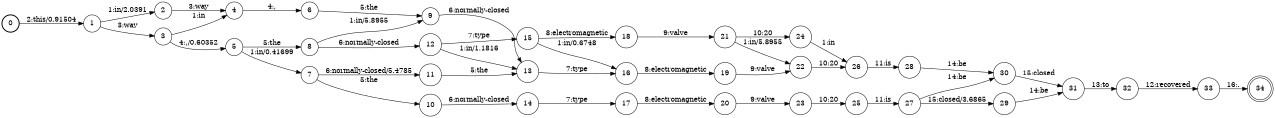 digraph FST {
rankdir = LR;
size = "8.5,11";
label = "";
center = 1;
orientation = Portrait;
ranksep = "0.4";
nodesep = "0.25";
0 [label = "0", shape = circle, style = bold, fontsize = 14]
	0 -> 1 [label = "2:this/0.91504", fontsize = 14];
1 [label = "1", shape = circle, style = solid, fontsize = 14]
	1 -> 2 [label = "1:in/2.0391", fontsize = 14];
	1 -> 3 [label = "3:way", fontsize = 14];
2 [label = "2", shape = circle, style = solid, fontsize = 14]
	2 -> 4 [label = "3:way", fontsize = 14];
3 [label = "3", shape = circle, style = solid, fontsize = 14]
	3 -> 4 [label = "1:in", fontsize = 14];
	3 -> 5 [label = "4:,/0.60352", fontsize = 14];
4 [label = "4", shape = circle, style = solid, fontsize = 14]
	4 -> 6 [label = "4:,", fontsize = 14];
5 [label = "5", shape = circle, style = solid, fontsize = 14]
	5 -> 7 [label = "1:in/0.41699", fontsize = 14];
	5 -> 8 [label = "5:the", fontsize = 14];
6 [label = "6", shape = circle, style = solid, fontsize = 14]
	6 -> 9 [label = "5:the", fontsize = 14];
7 [label = "7", shape = circle, style = solid, fontsize = 14]
	7 -> 10 [label = "5:the", fontsize = 14];
	7 -> 11 [label = "6:normally-closed/5.4785", fontsize = 14];
8 [label = "8", shape = circle, style = solid, fontsize = 14]
	8 -> 9 [label = "1:in/5.8955", fontsize = 14];
	8 -> 12 [label = "6:normally-closed", fontsize = 14];
9 [label = "9", shape = circle, style = solid, fontsize = 14]
	9 -> 13 [label = "6:normally-closed", fontsize = 14];
10 [label = "10", shape = circle, style = solid, fontsize = 14]
	10 -> 14 [label = "6:normally-closed", fontsize = 14];
11 [label = "11", shape = circle, style = solid, fontsize = 14]
	11 -> 13 [label = "5:the", fontsize = 14];
12 [label = "12", shape = circle, style = solid, fontsize = 14]
	12 -> 13 [label = "1:in/1.1816", fontsize = 14];
	12 -> 15 [label = "7:type", fontsize = 14];
13 [label = "13", shape = circle, style = solid, fontsize = 14]
	13 -> 16 [label = "7:type", fontsize = 14];
14 [label = "14", shape = circle, style = solid, fontsize = 14]
	14 -> 17 [label = "7:type", fontsize = 14];
15 [label = "15", shape = circle, style = solid, fontsize = 14]
	15 -> 16 [label = "1:in/0.6748", fontsize = 14];
	15 -> 18 [label = "8:electromagnetic", fontsize = 14];
16 [label = "16", shape = circle, style = solid, fontsize = 14]
	16 -> 19 [label = "8:electromagnetic", fontsize = 14];
17 [label = "17", shape = circle, style = solid, fontsize = 14]
	17 -> 20 [label = "8:electromagnetic", fontsize = 14];
18 [label = "18", shape = circle, style = solid, fontsize = 14]
	18 -> 21 [label = "9:valve", fontsize = 14];
19 [label = "19", shape = circle, style = solid, fontsize = 14]
	19 -> 22 [label = "9:valve", fontsize = 14];
20 [label = "20", shape = circle, style = solid, fontsize = 14]
	20 -> 23 [label = "9:valve", fontsize = 14];
21 [label = "21", shape = circle, style = solid, fontsize = 14]
	21 -> 22 [label = "1:in/5.8955", fontsize = 14];
	21 -> 24 [label = "10:20", fontsize = 14];
22 [label = "22", shape = circle, style = solid, fontsize = 14]
	22 -> 26 [label = "10:20", fontsize = 14];
23 [label = "23", shape = circle, style = solid, fontsize = 14]
	23 -> 25 [label = "10:20", fontsize = 14];
24 [label = "24", shape = circle, style = solid, fontsize = 14]
	24 -> 26 [label = "1:in", fontsize = 14];
25 [label = "25", shape = circle, style = solid, fontsize = 14]
	25 -> 27 [label = "11:is", fontsize = 14];
26 [label = "26", shape = circle, style = solid, fontsize = 14]
	26 -> 28 [label = "11:is", fontsize = 14];
27 [label = "27", shape = circle, style = solid, fontsize = 14]
	27 -> 30 [label = "14:be", fontsize = 14];
	27 -> 29 [label = "15:closed/3.6865", fontsize = 14];
28 [label = "28", shape = circle, style = solid, fontsize = 14]
	28 -> 30 [label = "14:be", fontsize = 14];
29 [label = "29", shape = circle, style = solid, fontsize = 14]
	29 -> 31 [label = "14:be", fontsize = 14];
30 [label = "30", shape = circle, style = solid, fontsize = 14]
	30 -> 31 [label = "15:closed", fontsize = 14];
31 [label = "31", shape = circle, style = solid, fontsize = 14]
	31 -> 32 [label = "13:to", fontsize = 14];
32 [label = "32", shape = circle, style = solid, fontsize = 14]
	32 -> 33 [label = "12:recovered", fontsize = 14];
33 [label = "33", shape = circle, style = solid, fontsize = 14]
	33 -> 34 [label = "16:.", fontsize = 14];
34 [label = "34", shape = doublecircle, style = solid, fontsize = 14]
}
